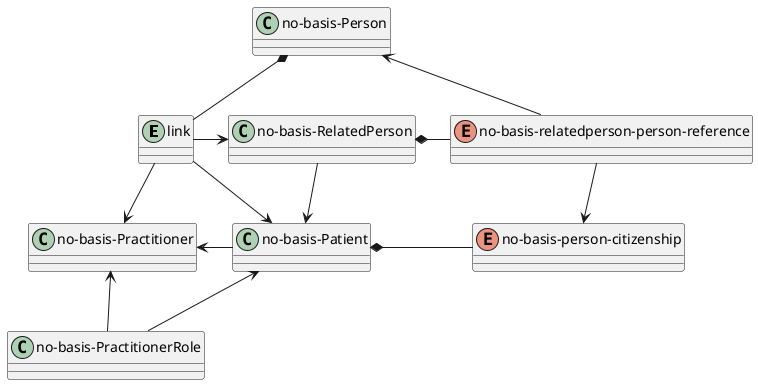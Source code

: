 @startuml
'skinparam linetype ortho

together {
entity "link" as link
class "no-basis-Practitioner" as practitioner
class "no-basis-PractitionerRole" as prole

link --> practitioner
practitioner <-- prole
}

together {
class "no-basis-Person" as person
class "no-basis-Patient" as patient
class "no-basis-RelatedPerson" as relatedperson

person --[hidden] relatedperson
relatedperson --> patient
}

together {
enum "no-basis-relatedperson-person-reference" as personreference
enum "no-basis-person-citizenship" as citizenship

personreference --> citizenship
}

link -> relatedperson
link -> patient
person *-- link
practitioner <-left- patient
prole -> patient
person <- personreference

patient *- citizenship
relatedperson *- personreference

@enduml